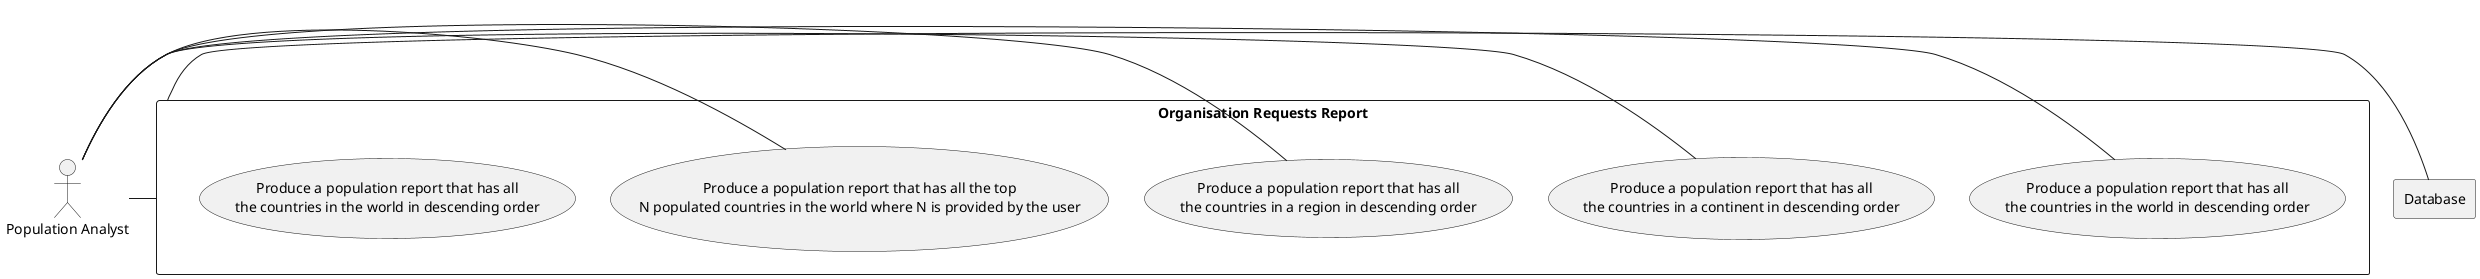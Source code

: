 @startuml

actor PA as "Population Analyst"

rectangle Database

rectangle DS as "Organisation Requests Report" {

    usecase UC1 as "Produce a population report that has all
    the countries in the world in descending order"

    usecase UC2 as "Produce a population report that has all
    the countries in the world in descending order"

    usecase UC3 as "Produce a population report that has all
    the countries in a continent in descending order"

    usecase UC4 as "Produce a population report that has all
    the countries in a region in descending order"

    usecase UC5 as "Produce a population report that has all the top
    N populated countries in the world where N is provided by the user"

PA - DS
PA - UC2
PA - UC3
PA - UC4
PA - UC5
DS - Database
}



@enduml
